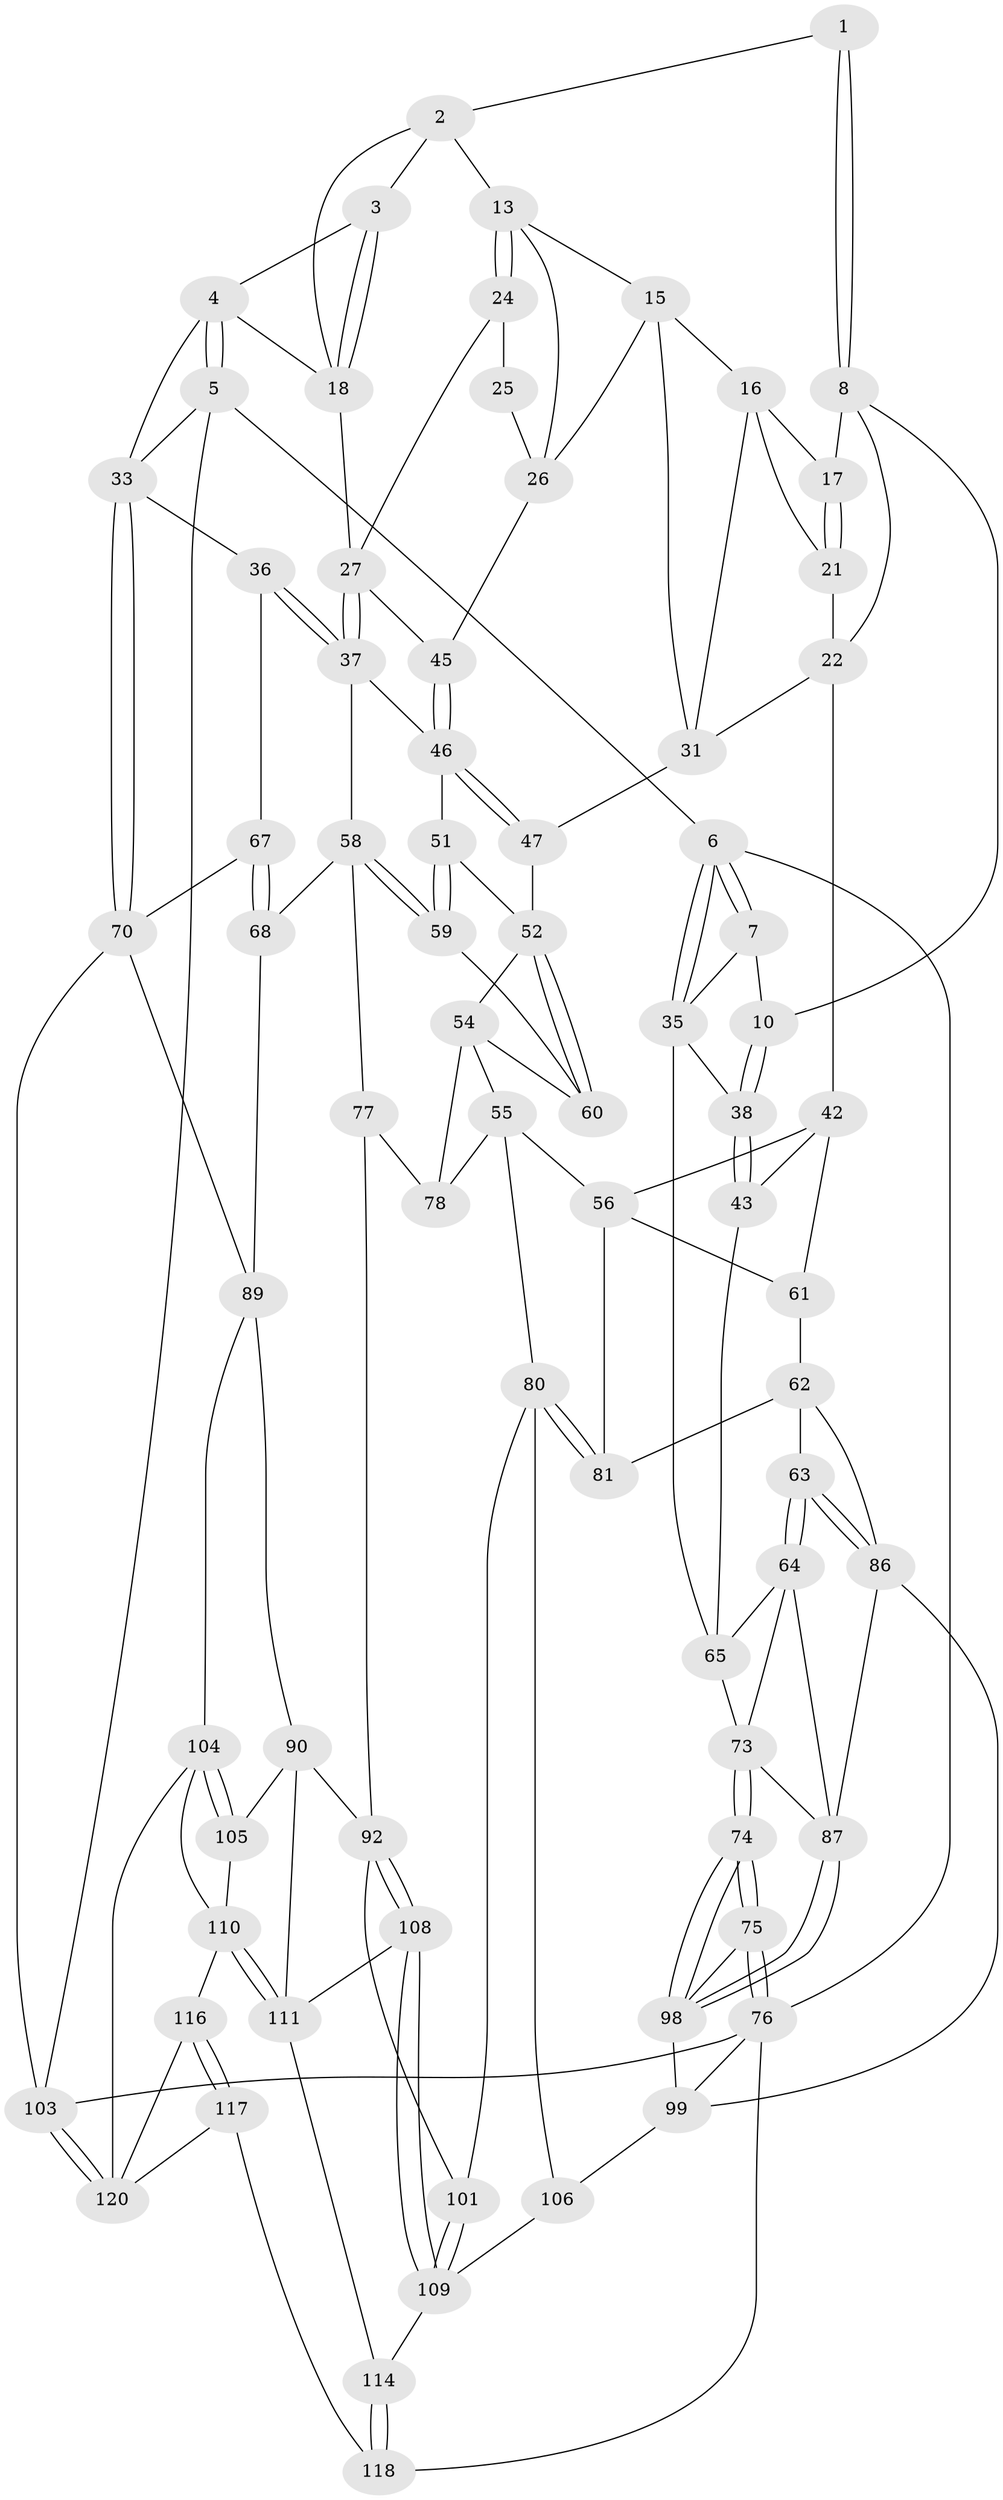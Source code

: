 // original degree distribution, {3: 0.016129032258064516, 4: 0.24193548387096775, 5: 0.5161290322580645, 6: 0.22580645161290322}
// Generated by graph-tools (version 1.1) at 2025/42/03/06/25 10:42:33]
// undirected, 76 vertices, 169 edges
graph export_dot {
graph [start="1"]
  node [color=gray90,style=filled];
  1 [pos="+0.4358670768097551+0"];
  2 [pos="+0.7367136316966795+0",super="+12"];
  3 [pos="+0.8596308401327964+0"];
  4 [pos="+0.9610983305018963+0",super="+20"];
  5 [pos="+1+0"];
  6 [pos="+0+0"];
  7 [pos="+0.17731988370654186+0",super="+11"];
  8 [pos="+0.4352801631376543+0.0036233308797635126",super="+9"];
  10 [pos="+0.22622397405515302+0.10013491258127988"];
  13 [pos="+0.6274182809178569+0.06805356673380855",super="+14"];
  15 [pos="+0.4948126853575762+0.0967075295661409",super="+30"];
  16 [pos="+0.4817082298573371+0.09069465790038322",super="+23"];
  17 [pos="+0.45109200195764004+0.04722354556813794"];
  18 [pos="+0.8334531365092422+0.15324160571913487",super="+19"];
  21 [pos="+0.31443958422619084+0.14655366004846582"];
  22 [pos="+0.28114186581201767+0.1344373700557981",super="+41"];
  24 [pos="+0.6413710178271855+0.11294781716030047",super="+29"];
  25 [pos="+0.5704466057303584+0.21993152188871318"];
  26 [pos="+0.564978436709606+0.22335418599434745",super="+32"];
  27 [pos="+0.7638350293284644+0.24815176421633117",super="+28"];
  31 [pos="+0.3935493194032569+0.2198719046301737",super="+44"];
  33 [pos="+1+0.278544520096995",super="+34"];
  35 [pos="+0+0.16099770868115035",super="+40"];
  36 [pos="+0.971680931911471+0.3471054715382654"];
  37 [pos="+0.7888774806773872+0.2929787427909944",super="+48"];
  38 [pos="+0.14158157497635385+0.2582230728479151",super="+39"];
  42 [pos="+0.25149154489245484+0.36746065699453906",super="+57"];
  43 [pos="+0.23380574703563858+0.36339311237768623",super="+50"];
  45 [pos="+0.548503250815753+0.31672461534625534"];
  46 [pos="+0.547721865522665+0.3198072240590904",super="+49"];
  47 [pos="+0.4777395060810282+0.3730412517750449"];
  51 [pos="+0.5912195043624747+0.41870301863657794"];
  52 [pos="+0.5508257306855845+0.4467633848945192",super="+53"];
  54 [pos="+0.42393578743662946+0.4672887672816341",super="+66"];
  55 [pos="+0.42280038916854334+0.4677094686334859",super="+79"];
  56 [pos="+0.38665567138861434+0.47332895119479124",super="+82"];
  58 [pos="+0.7214261059519579+0.49622930179701263",super="+69"];
  59 [pos="+0.6185863874193848+0.49803023557155857"];
  60 [pos="+0.5965794634728244+0.5066595173784559"];
  61 [pos="+0.24245218431034016+0.5946944178637563"];
  62 [pos="+0.22720278337142602+0.6031567607743998",super="+96"];
  63 [pos="+0.17783001941804288+0.6067302271289422"];
  64 [pos="+0.09032678704268643+0.519125986677234",super="+83"];
  65 [pos="+0.08217077245660745+0.504381062741198",super="+72"];
  67 [pos="+0.9538681599763341+0.38069104645705903",super="+71"];
  68 [pos="+0.7545290709847464+0.538653547810249",super="+85"];
  70 [pos="+1+0.6812833856767461",super="+94"];
  73 [pos="+0+0.7118892702840138",super="+84"];
  74 [pos="+0+0.8100581256098959"];
  75 [pos="+0+0.9242220293475176"];
  76 [pos="+0+1",super="+124"];
  77 [pos="+0.683917125216781+0.6669707324638985"];
  78 [pos="+0.5442830407012345+0.5986340943063481"];
  80 [pos="+0.44670083712943554+0.7057422032127201",super="+102"];
  81 [pos="+0.42219193589464404+0.6961862684374112"];
  86 [pos="+0.1392222180377982+0.6638196708962296",super="+97"];
  87 [pos="+0.10949826841901877+0.6826135981048548",super="+88"];
  89 [pos="+0.8758354633899811+0.681619204443572",super="+95"];
  90 [pos="+0.80847523892071+0.7420832831010729",super="+91"];
  92 [pos="+0.6911924086320961+0.7070964782172622",super="+93"];
  98 [pos="+0.073756623639599+0.7240693851124909",super="+100"];
  99 [pos="+0.23299796523179014+0.8948725956081549",super="+107"];
  101 [pos="+0.45914183199896064+0.7330197282698284"];
  103 [pos="+1+1"];
  104 [pos="+0.9132572747306505+0.861496371186617",super="+119"];
  105 [pos="+0.8162659231664758+0.7551959436614396"];
  106 [pos="+0.28039958848058916+0.9315227931873332"];
  108 [pos="+0.5885172195373383+0.8257062702156102"];
  109 [pos="+0.5373909533780866+0.8466586863912124",super="+113"];
  110 [pos="+0.7834074639516655+0.8876366474398018",super="+115"];
  111 [pos="+0.7265071913267735+0.8672756232311415",super="+112"];
  114 [pos="+0.5929727071629848+1"];
  116 [pos="+0.782321733988758+1",super="+122"];
  117 [pos="+0.7117935425862936+1",super="+123"];
  118 [pos="+0.5912235968162389+1"];
  120 [pos="+1+1",super="+121"];
  1 -- 2;
  1 -- 8;
  1 -- 8;
  2 -- 3;
  2 -- 18;
  2 -- 13;
  3 -- 4;
  3 -- 18;
  3 -- 18;
  4 -- 5;
  4 -- 5;
  4 -- 33;
  4 -- 18;
  5 -- 6;
  5 -- 33;
  5 -- 103;
  6 -- 7;
  6 -- 7;
  6 -- 35;
  6 -- 35;
  6 -- 76;
  7 -- 10;
  7 -- 35;
  8 -- 17;
  8 -- 10;
  8 -- 22;
  10 -- 38;
  10 -- 38;
  13 -- 24;
  13 -- 24;
  13 -- 26;
  13 -- 15;
  15 -- 16;
  15 -- 31;
  15 -- 26;
  16 -- 17;
  16 -- 21;
  16 -- 31;
  17 -- 21;
  17 -- 21;
  18 -- 27;
  21 -- 22;
  22 -- 42;
  22 -- 31;
  24 -- 25 [weight=2];
  24 -- 27;
  25 -- 26;
  26 -- 45;
  27 -- 37;
  27 -- 37;
  27 -- 45;
  31 -- 47;
  33 -- 70;
  33 -- 70;
  33 -- 36;
  35 -- 65;
  35 -- 38;
  36 -- 37;
  36 -- 37;
  36 -- 67;
  37 -- 58;
  37 -- 46;
  38 -- 43 [weight=2];
  38 -- 43;
  42 -- 43;
  42 -- 56;
  42 -- 61;
  43 -- 65;
  45 -- 46;
  45 -- 46;
  46 -- 47;
  46 -- 47;
  46 -- 51;
  47 -- 52;
  51 -- 52;
  51 -- 59;
  51 -- 59;
  52 -- 60;
  52 -- 60;
  52 -- 54;
  54 -- 55;
  54 -- 78;
  54 -- 60;
  55 -- 56;
  55 -- 80;
  55 -- 78;
  56 -- 81;
  56 -- 61;
  58 -- 59;
  58 -- 59;
  58 -- 68;
  58 -- 77;
  59 -- 60;
  61 -- 62;
  62 -- 63;
  62 -- 81;
  62 -- 86;
  63 -- 64;
  63 -- 64;
  63 -- 86;
  63 -- 86;
  64 -- 65;
  64 -- 87;
  64 -- 73;
  65 -- 73;
  67 -- 68 [weight=2];
  67 -- 68;
  67 -- 70;
  68 -- 89;
  70 -- 103;
  70 -- 89;
  73 -- 74;
  73 -- 74;
  73 -- 87;
  74 -- 75;
  74 -- 75;
  74 -- 98;
  74 -- 98;
  75 -- 76;
  75 -- 76;
  75 -- 98;
  76 -- 103;
  76 -- 118;
  76 -- 99;
  77 -- 78;
  77 -- 92;
  80 -- 81;
  80 -- 81;
  80 -- 106;
  80 -- 101;
  86 -- 87;
  86 -- 99;
  87 -- 98;
  87 -- 98;
  89 -- 90;
  89 -- 104;
  90 -- 105;
  90 -- 92;
  90 -- 111;
  92 -- 108;
  92 -- 108;
  92 -- 101;
  98 -- 99;
  99 -- 106;
  101 -- 109;
  101 -- 109;
  103 -- 120;
  103 -- 120;
  104 -- 105;
  104 -- 105;
  104 -- 110;
  104 -- 120;
  105 -- 110;
  106 -- 109;
  108 -- 109;
  108 -- 109;
  108 -- 111;
  109 -- 114;
  110 -- 111;
  110 -- 111;
  110 -- 116;
  111 -- 114;
  114 -- 118;
  114 -- 118;
  116 -- 117 [weight=2];
  116 -- 117;
  116 -- 120;
  117 -- 118;
  117 -- 120;
}
